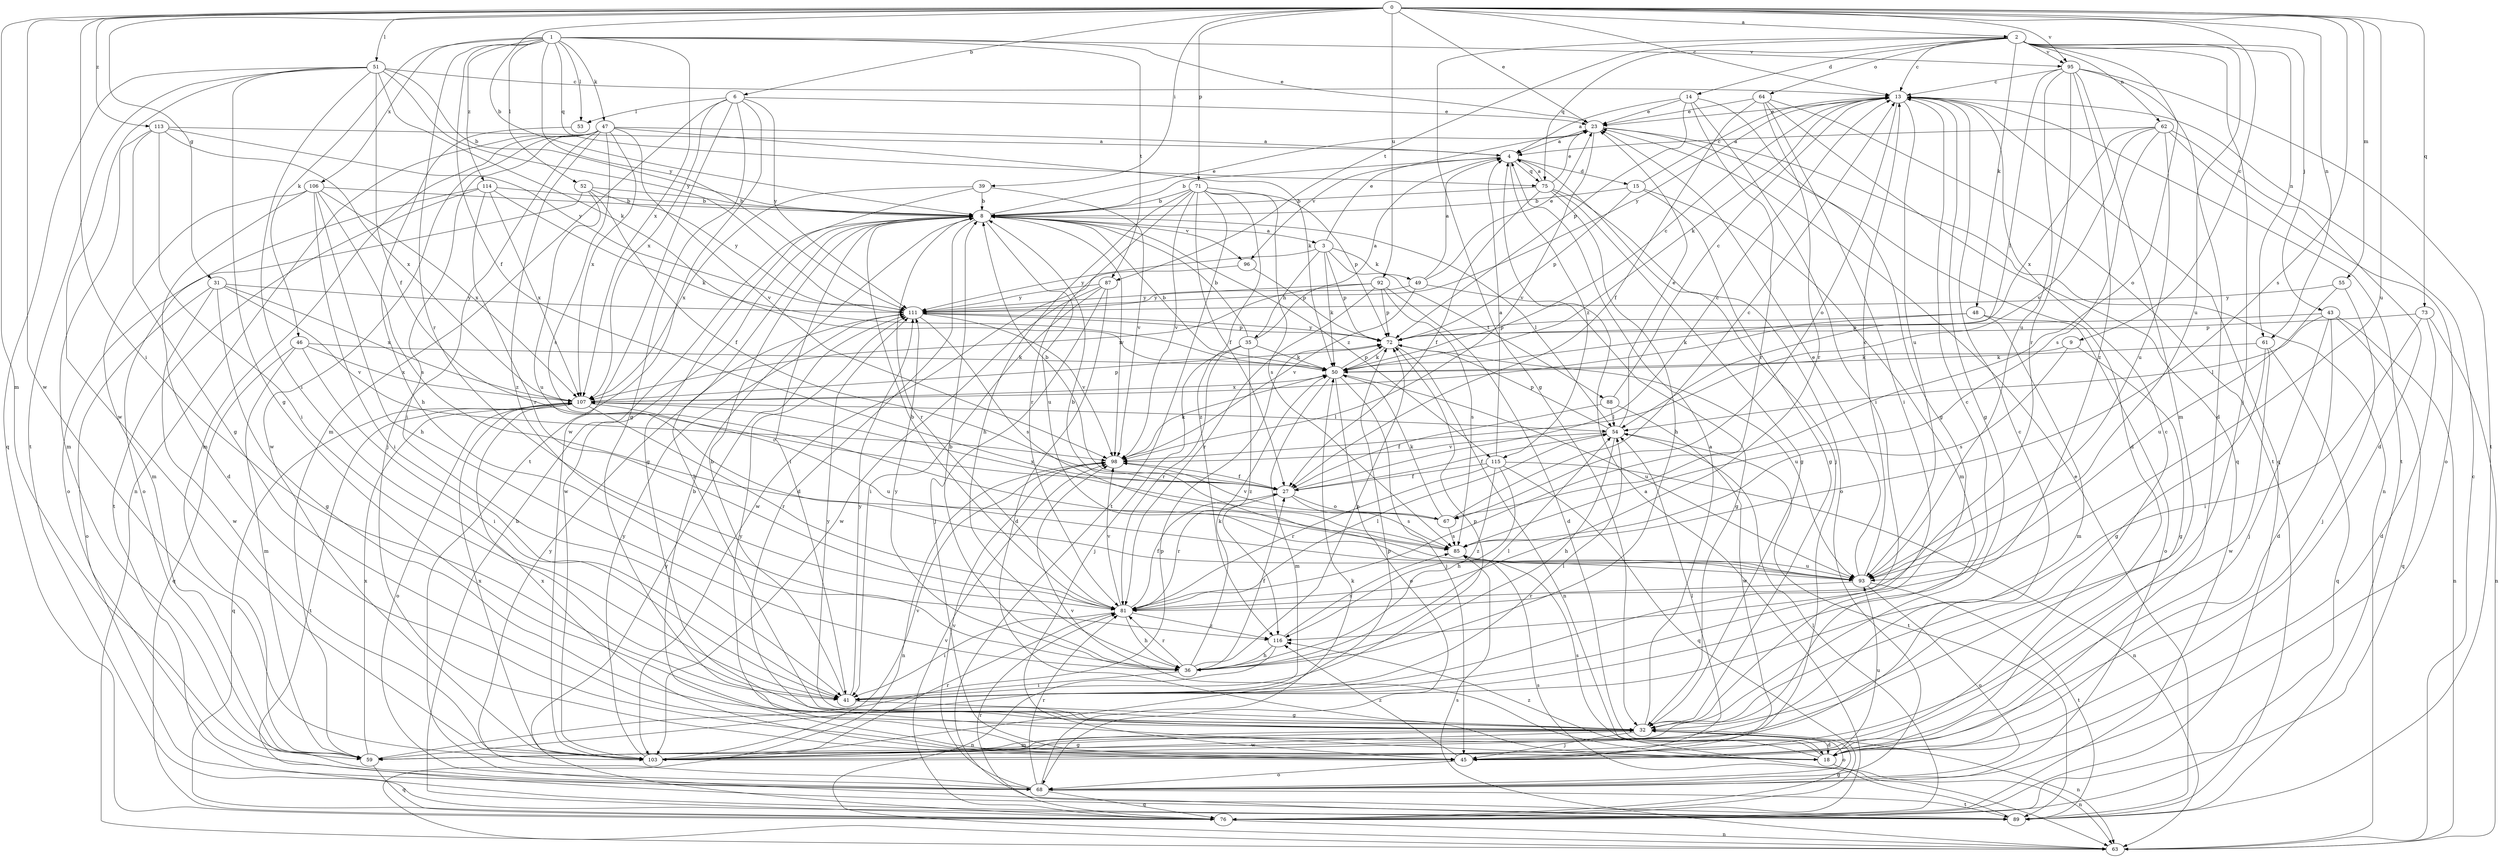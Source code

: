 strict digraph  {
0;
1;
2;
3;
4;
6;
8;
9;
13;
14;
15;
18;
23;
27;
31;
32;
35;
36;
39;
41;
43;
45;
46;
47;
48;
49;
50;
51;
52;
53;
54;
55;
59;
61;
62;
63;
64;
67;
68;
71;
72;
73;
75;
76;
81;
85;
87;
88;
89;
92;
93;
95;
96;
98;
103;
106;
107;
111;
113;
114;
115;
116;
0 -> 2  [label=a];
0 -> 6  [label=b];
0 -> 8  [label=b];
0 -> 9  [label=c];
0 -> 13  [label=c];
0 -> 23  [label=e];
0 -> 31  [label=g];
0 -> 39  [label=i];
0 -> 41  [label=i];
0 -> 51  [label=l];
0 -> 55  [label=m];
0 -> 59  [label=m];
0 -> 61  [label=n];
0 -> 71  [label=p];
0 -> 73  [label=q];
0 -> 85  [label=s];
0 -> 92  [label=u];
0 -> 93  [label=u];
0 -> 95  [label=v];
0 -> 103  [label=w];
0 -> 113  [label=z];
1 -> 23  [label=e];
1 -> 27  [label=f];
1 -> 46  [label=k];
1 -> 47  [label=k];
1 -> 52  [label=l];
1 -> 53  [label=l];
1 -> 75  [label=q];
1 -> 81  [label=r];
1 -> 87  [label=t];
1 -> 95  [label=v];
1 -> 106  [label=x];
1 -> 107  [label=x];
1 -> 111  [label=y];
1 -> 114  [label=z];
2 -> 13  [label=c];
2 -> 14  [label=d];
2 -> 32  [label=g];
2 -> 43  [label=j];
2 -> 45  [label=j];
2 -> 48  [label=k];
2 -> 61  [label=n];
2 -> 62  [label=n];
2 -> 64  [label=o];
2 -> 67  [label=o];
2 -> 75  [label=q];
2 -> 87  [label=t];
2 -> 93  [label=u];
2 -> 95  [label=v];
3 -> 23  [label=e];
3 -> 35  [label=h];
3 -> 49  [label=k];
3 -> 50  [label=k];
3 -> 72  [label=p];
3 -> 88  [label=t];
3 -> 111  [label=y];
4 -> 8  [label=b];
4 -> 15  [label=d];
4 -> 45  [label=j];
4 -> 75  [label=q];
4 -> 96  [label=v];
4 -> 115  [label=z];
6 -> 23  [label=e];
6 -> 32  [label=g];
6 -> 53  [label=l];
6 -> 59  [label=m];
6 -> 89  [label=t];
6 -> 103  [label=w];
6 -> 107  [label=x];
6 -> 111  [label=y];
8 -> 3  [label=a];
8 -> 18  [label=d];
8 -> 23  [label=e];
8 -> 41  [label=i];
8 -> 54  [label=l];
8 -> 81  [label=r];
8 -> 93  [label=u];
8 -> 96  [label=v];
8 -> 98  [label=v];
8 -> 103  [label=w];
8 -> 115  [label=z];
9 -> 32  [label=g];
9 -> 50  [label=k];
9 -> 85  [label=s];
13 -> 23  [label=e];
13 -> 32  [label=g];
13 -> 50  [label=k];
13 -> 67  [label=o];
13 -> 76  [label=q];
13 -> 89  [label=t];
13 -> 93  [label=u];
13 -> 111  [label=y];
14 -> 4  [label=a];
14 -> 23  [label=e];
14 -> 32  [label=g];
14 -> 41  [label=i];
14 -> 72  [label=p];
14 -> 81  [label=r];
15 -> 8  [label=b];
15 -> 13  [label=c];
15 -> 32  [label=g];
15 -> 59  [label=m];
15 -> 72  [label=p];
18 -> 63  [label=n];
18 -> 85  [label=s];
18 -> 93  [label=u];
18 -> 98  [label=v];
18 -> 111  [label=y];
18 -> 116  [label=z];
23 -> 4  [label=a];
23 -> 18  [label=d];
23 -> 63  [label=n];
23 -> 98  [label=v];
27 -> 8  [label=b];
27 -> 13  [label=c];
27 -> 67  [label=o];
27 -> 81  [label=r];
27 -> 85  [label=s];
31 -> 32  [label=g];
31 -> 68  [label=o];
31 -> 98  [label=v];
31 -> 103  [label=w];
31 -> 107  [label=x];
31 -> 111  [label=y];
32 -> 4  [label=a];
32 -> 8  [label=b];
32 -> 18  [label=d];
32 -> 45  [label=j];
32 -> 59  [label=m];
32 -> 63  [label=n];
32 -> 68  [label=o];
32 -> 103  [label=w];
32 -> 111  [label=y];
35 -> 4  [label=a];
35 -> 8  [label=b];
35 -> 45  [label=j];
35 -> 50  [label=k];
35 -> 81  [label=r];
35 -> 116  [label=z];
36 -> 8  [label=b];
36 -> 27  [label=f];
36 -> 41  [label=i];
36 -> 50  [label=k];
36 -> 54  [label=l];
36 -> 72  [label=p];
36 -> 81  [label=r];
36 -> 111  [label=y];
39 -> 8  [label=b];
39 -> 32  [label=g];
39 -> 98  [label=v];
39 -> 107  [label=x];
41 -> 8  [label=b];
41 -> 13  [label=c];
41 -> 32  [label=g];
41 -> 54  [label=l];
41 -> 72  [label=p];
41 -> 111  [label=y];
43 -> 18  [label=d];
43 -> 45  [label=j];
43 -> 54  [label=l];
43 -> 63  [label=n];
43 -> 72  [label=p];
43 -> 76  [label=q];
45 -> 8  [label=b];
45 -> 13  [label=c];
45 -> 54  [label=l];
45 -> 68  [label=o];
45 -> 107  [label=x];
45 -> 116  [label=z];
46 -> 41  [label=i];
46 -> 50  [label=k];
46 -> 59  [label=m];
46 -> 76  [label=q];
46 -> 107  [label=x];
47 -> 4  [label=a];
47 -> 41  [label=i];
47 -> 45  [label=j];
47 -> 50  [label=k];
47 -> 59  [label=m];
47 -> 63  [label=n];
47 -> 85  [label=s];
47 -> 98  [label=v];
47 -> 103  [label=w];
47 -> 107  [label=x];
47 -> 116  [label=z];
48 -> 50  [label=k];
48 -> 59  [label=m];
48 -> 68  [label=o];
48 -> 72  [label=p];
49 -> 4  [label=a];
49 -> 23  [label=e];
49 -> 32  [label=g];
49 -> 98  [label=v];
49 -> 111  [label=y];
50 -> 8  [label=b];
50 -> 13  [label=c];
50 -> 45  [label=j];
50 -> 59  [label=m];
50 -> 68  [label=o];
50 -> 72  [label=p];
50 -> 93  [label=u];
50 -> 107  [label=x];
51 -> 8  [label=b];
51 -> 13  [label=c];
51 -> 27  [label=f];
51 -> 32  [label=g];
51 -> 41  [label=i];
51 -> 50  [label=k];
51 -> 76  [label=q];
51 -> 89  [label=t];
51 -> 103  [label=w];
51 -> 111  [label=y];
52 -> 8  [label=b];
52 -> 27  [label=f];
52 -> 68  [label=o];
52 -> 93  [label=u];
52 -> 111  [label=y];
53 -> 36  [label=h];
54 -> 23  [label=e];
54 -> 27  [label=f];
54 -> 36  [label=h];
54 -> 72  [label=p];
54 -> 89  [label=t];
54 -> 98  [label=v];
55 -> 45  [label=j];
55 -> 93  [label=u];
55 -> 111  [label=y];
59 -> 72  [label=p];
59 -> 76  [label=q];
59 -> 107  [label=x];
61 -> 32  [label=g];
61 -> 50  [label=k];
61 -> 76  [label=q];
61 -> 103  [label=w];
62 -> 4  [label=a];
62 -> 18  [label=d];
62 -> 68  [label=o];
62 -> 85  [label=s];
62 -> 93  [label=u];
62 -> 98  [label=v];
62 -> 107  [label=x];
63 -> 13  [label=c];
63 -> 85  [label=s];
64 -> 23  [label=e];
64 -> 27  [label=f];
64 -> 41  [label=i];
64 -> 76  [label=q];
64 -> 81  [label=r];
64 -> 89  [label=t];
67 -> 13  [label=c];
67 -> 50  [label=k];
67 -> 85  [label=s];
67 -> 98  [label=v];
67 -> 107  [label=x];
68 -> 50  [label=k];
68 -> 76  [label=q];
68 -> 81  [label=r];
68 -> 89  [label=t];
68 -> 98  [label=v];
68 -> 111  [label=y];
71 -> 8  [label=b];
71 -> 27  [label=f];
71 -> 36  [label=h];
71 -> 72  [label=p];
71 -> 81  [label=r];
71 -> 85  [label=s];
71 -> 89  [label=t];
71 -> 98  [label=v];
71 -> 116  [label=z];
72 -> 50  [label=k];
72 -> 63  [label=n];
72 -> 93  [label=u];
72 -> 111  [label=y];
73 -> 18  [label=d];
73 -> 41  [label=i];
73 -> 63  [label=n];
73 -> 72  [label=p];
75 -> 4  [label=a];
75 -> 8  [label=b];
75 -> 23  [label=e];
75 -> 27  [label=f];
75 -> 32  [label=g];
75 -> 36  [label=h];
75 -> 68  [label=o];
76 -> 4  [label=a];
76 -> 8  [label=b];
76 -> 32  [label=g];
76 -> 54  [label=l];
76 -> 63  [label=n];
76 -> 81  [label=r];
76 -> 98  [label=v];
76 -> 111  [label=y];
81 -> 8  [label=b];
81 -> 27  [label=f];
81 -> 36  [label=h];
81 -> 41  [label=i];
81 -> 54  [label=l];
81 -> 98  [label=v];
81 -> 116  [label=z];
85 -> 93  [label=u];
87 -> 18  [label=d];
87 -> 41  [label=i];
87 -> 45  [label=j];
87 -> 103  [label=w];
87 -> 111  [label=y];
88 -> 13  [label=c];
88 -> 27  [label=f];
88 -> 54  [label=l];
88 -> 103  [label=w];
89 -> 23  [label=e];
89 -> 85  [label=s];
92 -> 18  [label=d];
92 -> 72  [label=p];
92 -> 81  [label=r];
92 -> 85  [label=s];
92 -> 107  [label=x];
92 -> 111  [label=y];
93 -> 8  [label=b];
93 -> 13  [label=c];
93 -> 23  [label=e];
93 -> 68  [label=o];
93 -> 81  [label=r];
93 -> 89  [label=t];
95 -> 13  [label=c];
95 -> 18  [label=d];
95 -> 54  [label=l];
95 -> 59  [label=m];
95 -> 81  [label=r];
95 -> 89  [label=t];
95 -> 93  [label=u];
95 -> 116  [label=z];
96 -> 72  [label=p];
96 -> 103  [label=w];
98 -> 27  [label=f];
98 -> 50  [label=k];
98 -> 63  [label=n];
103 -> 13  [label=c];
103 -> 32  [label=g];
103 -> 72  [label=p];
103 -> 81  [label=r];
103 -> 98  [label=v];
103 -> 107  [label=x];
103 -> 111  [label=y];
106 -> 8  [label=b];
106 -> 18  [label=d];
106 -> 36  [label=h];
106 -> 41  [label=i];
106 -> 59  [label=m];
106 -> 85  [label=s];
106 -> 107  [label=x];
107 -> 54  [label=l];
107 -> 68  [label=o];
107 -> 72  [label=p];
107 -> 76  [label=q];
107 -> 81  [label=r];
107 -> 89  [label=t];
107 -> 93  [label=u];
111 -> 72  [label=p];
111 -> 85  [label=s];
111 -> 98  [label=v];
113 -> 4  [label=a];
113 -> 32  [label=g];
113 -> 41  [label=i];
113 -> 59  [label=m];
113 -> 107  [label=x];
113 -> 111  [label=y];
114 -> 8  [label=b];
114 -> 50  [label=k];
114 -> 68  [label=o];
114 -> 81  [label=r];
114 -> 89  [label=t];
114 -> 107  [label=x];
115 -> 4  [label=a];
115 -> 27  [label=f];
115 -> 36  [label=h];
115 -> 63  [label=n];
115 -> 76  [label=q];
115 -> 81  [label=r];
115 -> 116  [label=z];
116 -> 36  [label=h];
116 -> 63  [label=n];
116 -> 85  [label=s];
}
